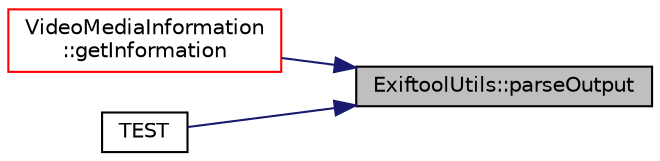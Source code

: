digraph "ExiftoolUtils::parseOutput"
{
 // LATEX_PDF_SIZE
  edge [fontname="Helvetica",fontsize="10",labelfontname="Helvetica",labelfontsize="10"];
  node [fontname="Helvetica",fontsize="10",shape=record];
  rankdir="RL";
  Node1 [label="ExiftoolUtils::parseOutput",height=0.2,width=0.4,color="black", fillcolor="grey75", style="filled", fontcolor="black",tooltip=" "];
  Node1 -> Node2 [dir="back",color="midnightblue",fontsize="10",style="solid",fontname="Helvetica"];
  Node2 [label="VideoMediaInformation\l::getInformation",height=0.2,width=0.4,color="red", fillcolor="white", style="filled",URL="$class_video_media_information.html#aff55ed26988978d5c685119f7ecda2ca",tooltip=" "];
  Node1 -> Node6 [dir="back",color="midnightblue",fontsize="10",style="solid",fontname="Helvetica"];
  Node6 [label="TEST",height=0.2,width=0.4,color="black", fillcolor="white", style="filled",URL="$exiftool__video__details__reader__tests_8cpp.html#ad9a9f43d3187d515e345cbfe4f5472bb",tooltip=" "];
}
